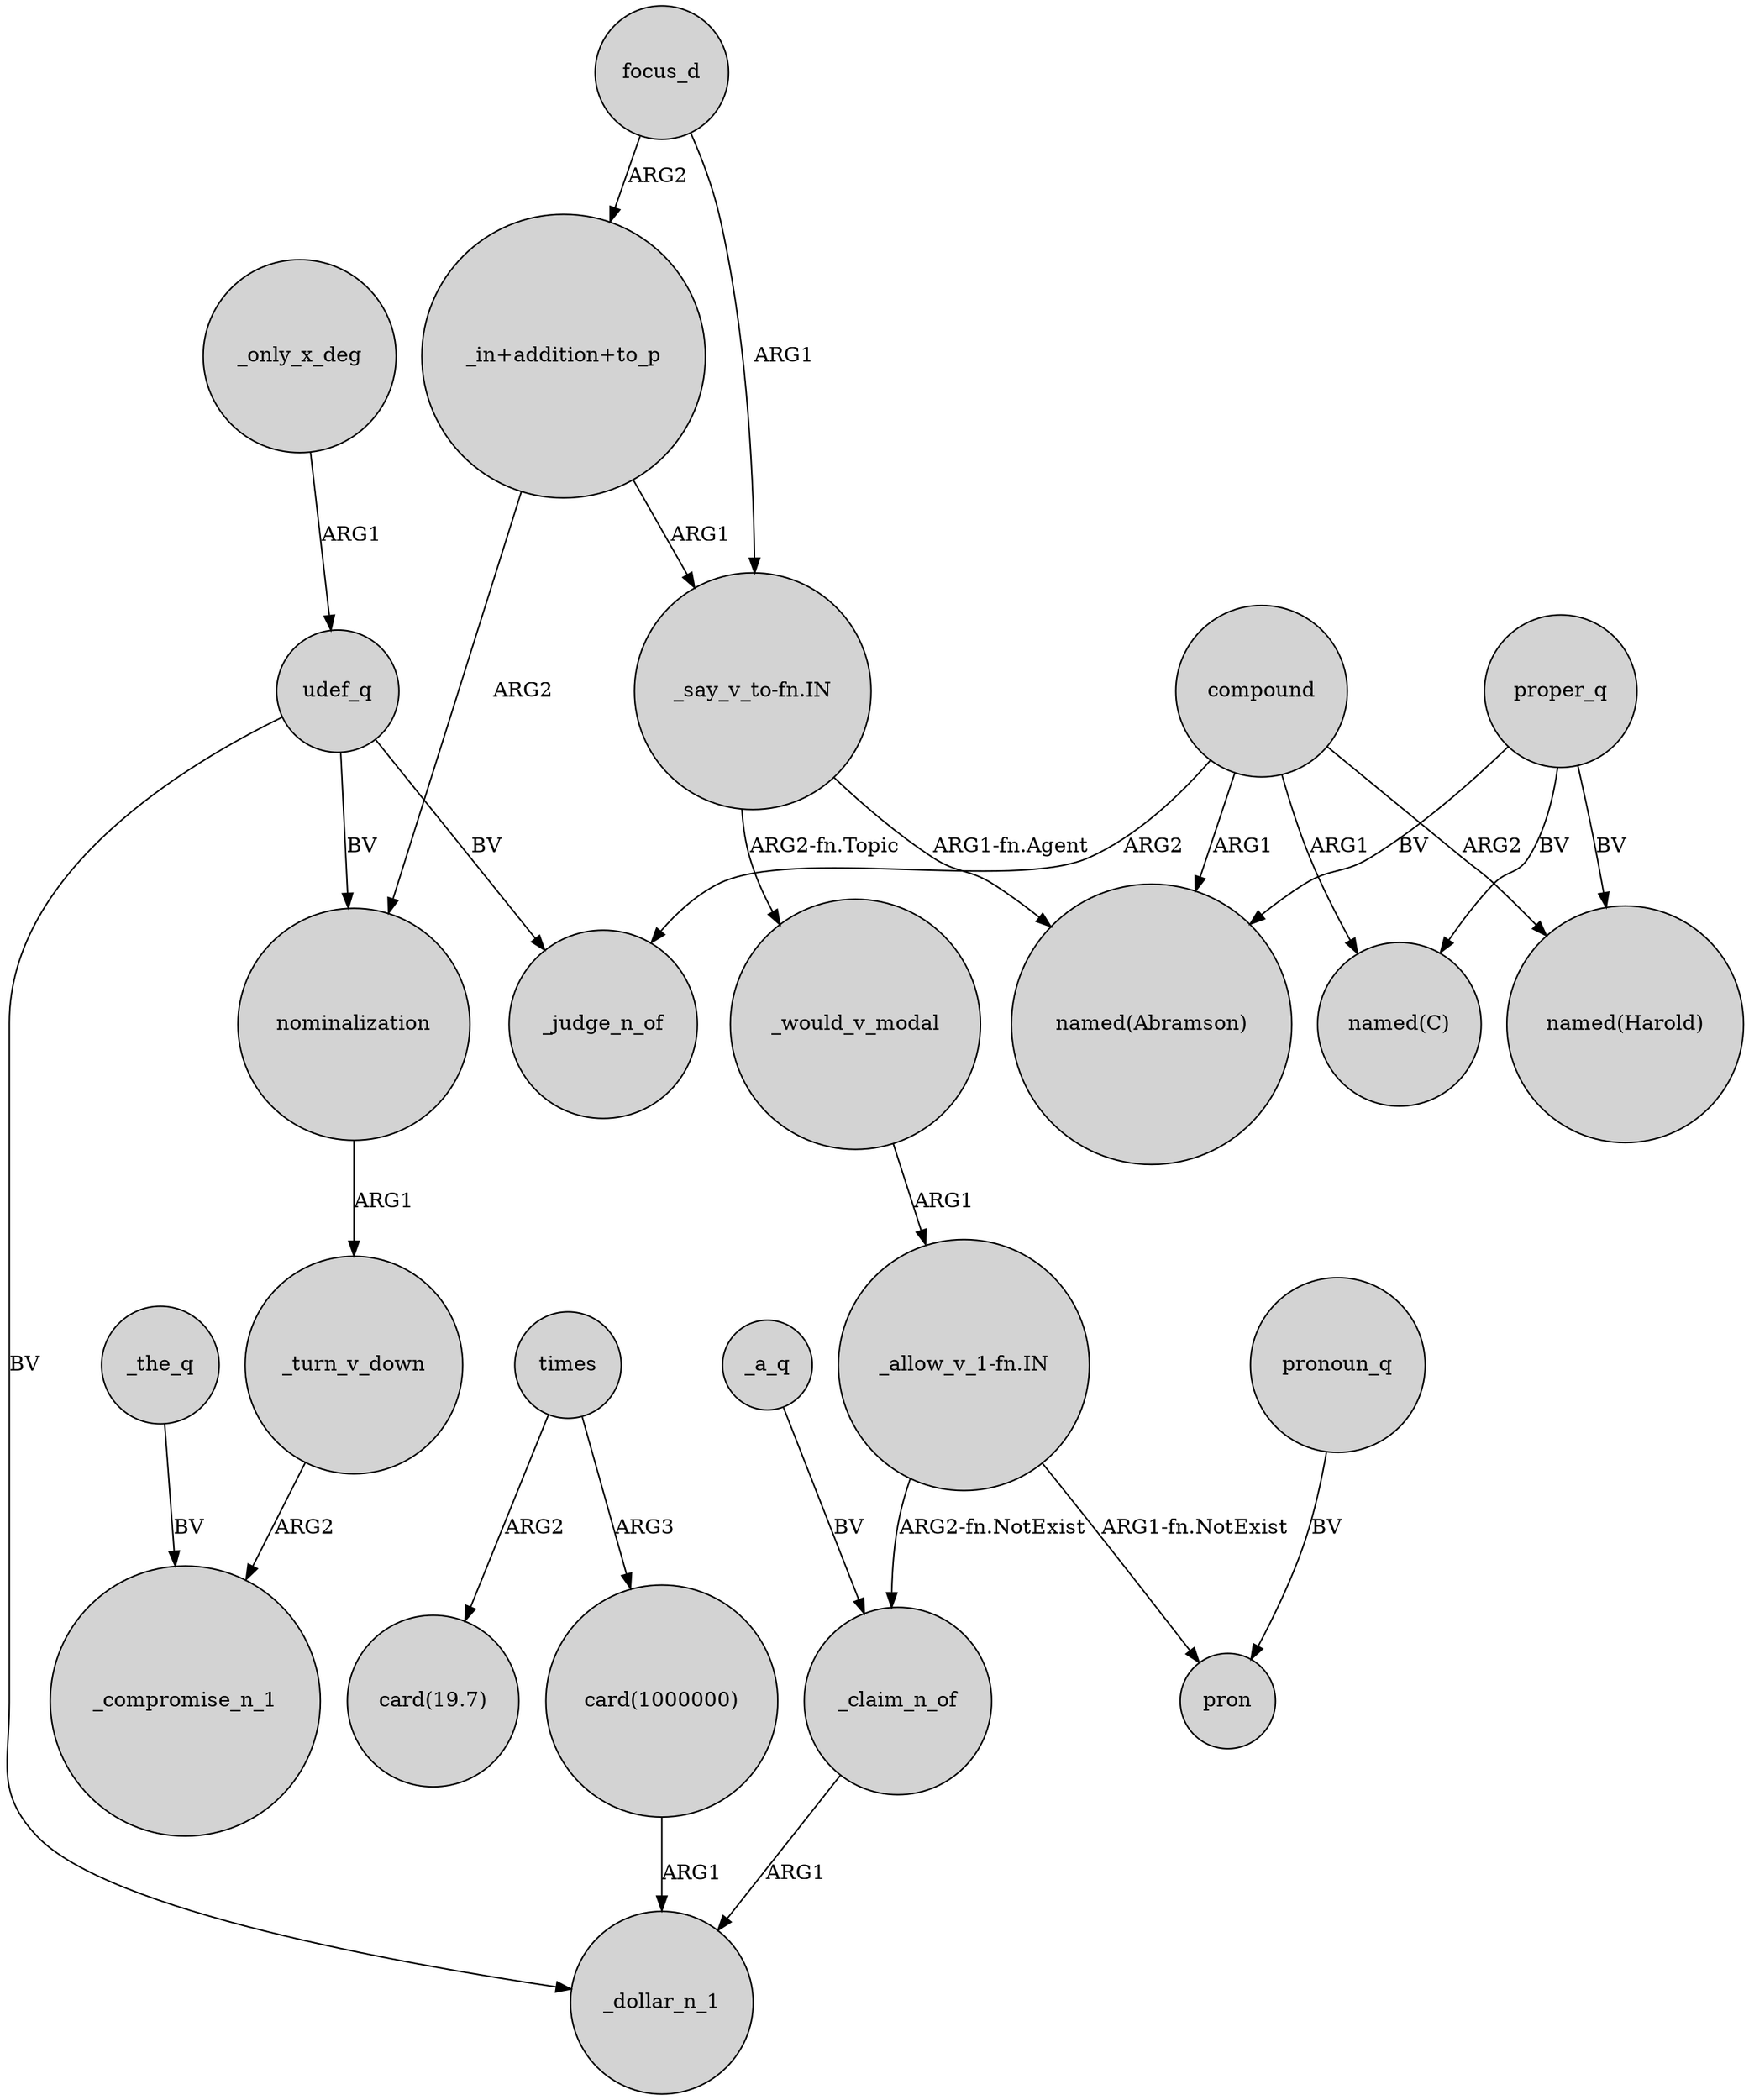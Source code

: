 digraph {
	node [shape=circle style=filled]
	"_say_v_to-fn.IN" -> _would_v_modal [label="ARG2-fn.Topic"]
	_only_x_deg -> udef_q [label=ARG1]
	_a_q -> _claim_n_of [label=BV]
	"card(1000000)" -> _dollar_n_1 [label=ARG1]
	_the_q -> _compromise_n_1 [label=BV]
	"_in+addition+to_p" -> "_say_v_to-fn.IN" [label=ARG1]
	"_in+addition+to_p" -> nominalization [label=ARG2]
	compound -> _judge_n_of [label=ARG2]
	proper_q -> "named(Harold)" [label=BV]
	nominalization -> _turn_v_down [label=ARG1]
	_claim_n_of -> _dollar_n_1 [label=ARG1]
	udef_q -> _judge_n_of [label=BV]
	pronoun_q -> pron [label=BV]
	"_allow_v_1-fn.IN" -> _claim_n_of [label="ARG2-fn.NotExist"]
	compound -> "named(Abramson)" [label=ARG1]
	_turn_v_down -> _compromise_n_1 [label=ARG2]
	"_allow_v_1-fn.IN" -> pron [label="ARG1-fn.NotExist"]
	_would_v_modal -> "_allow_v_1-fn.IN" [label=ARG1]
	times -> "card(1000000)" [label=ARG3]
	proper_q -> "named(Abramson)" [label=BV]
	compound -> "named(C)" [label=ARG1]
	udef_q -> nominalization [label=BV]
	compound -> "named(Harold)" [label=ARG2]
	focus_d -> "_in+addition+to_p" [label=ARG2]
	proper_q -> "named(C)" [label=BV]
	"_say_v_to-fn.IN" -> "named(Abramson)" [label="ARG1-fn.Agent"]
	times -> "card(19.7)" [label=ARG2]
	udef_q -> _dollar_n_1 [label=BV]
	focus_d -> "_say_v_to-fn.IN" [label=ARG1]
}
